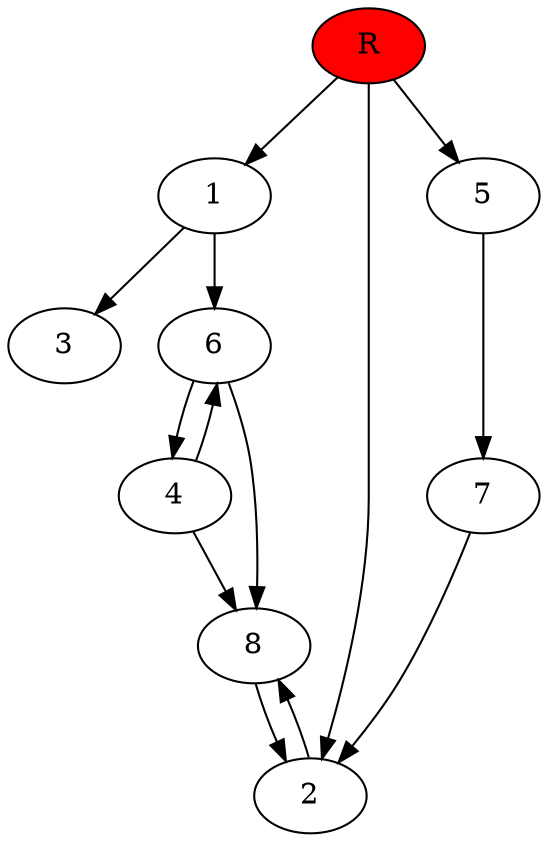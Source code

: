 digraph prb35265 {
	1
	2
	3
	4
	5
	6
	7
	8
	R [fillcolor="#ff0000" style=filled]
	1 -> 3
	1 -> 6
	2 -> 8
	4 -> 6
	4 -> 8
	5 -> 7
	6 -> 4
	6 -> 8
	7 -> 2
	8 -> 2
	R -> 1
	R -> 2
	R -> 5
}
